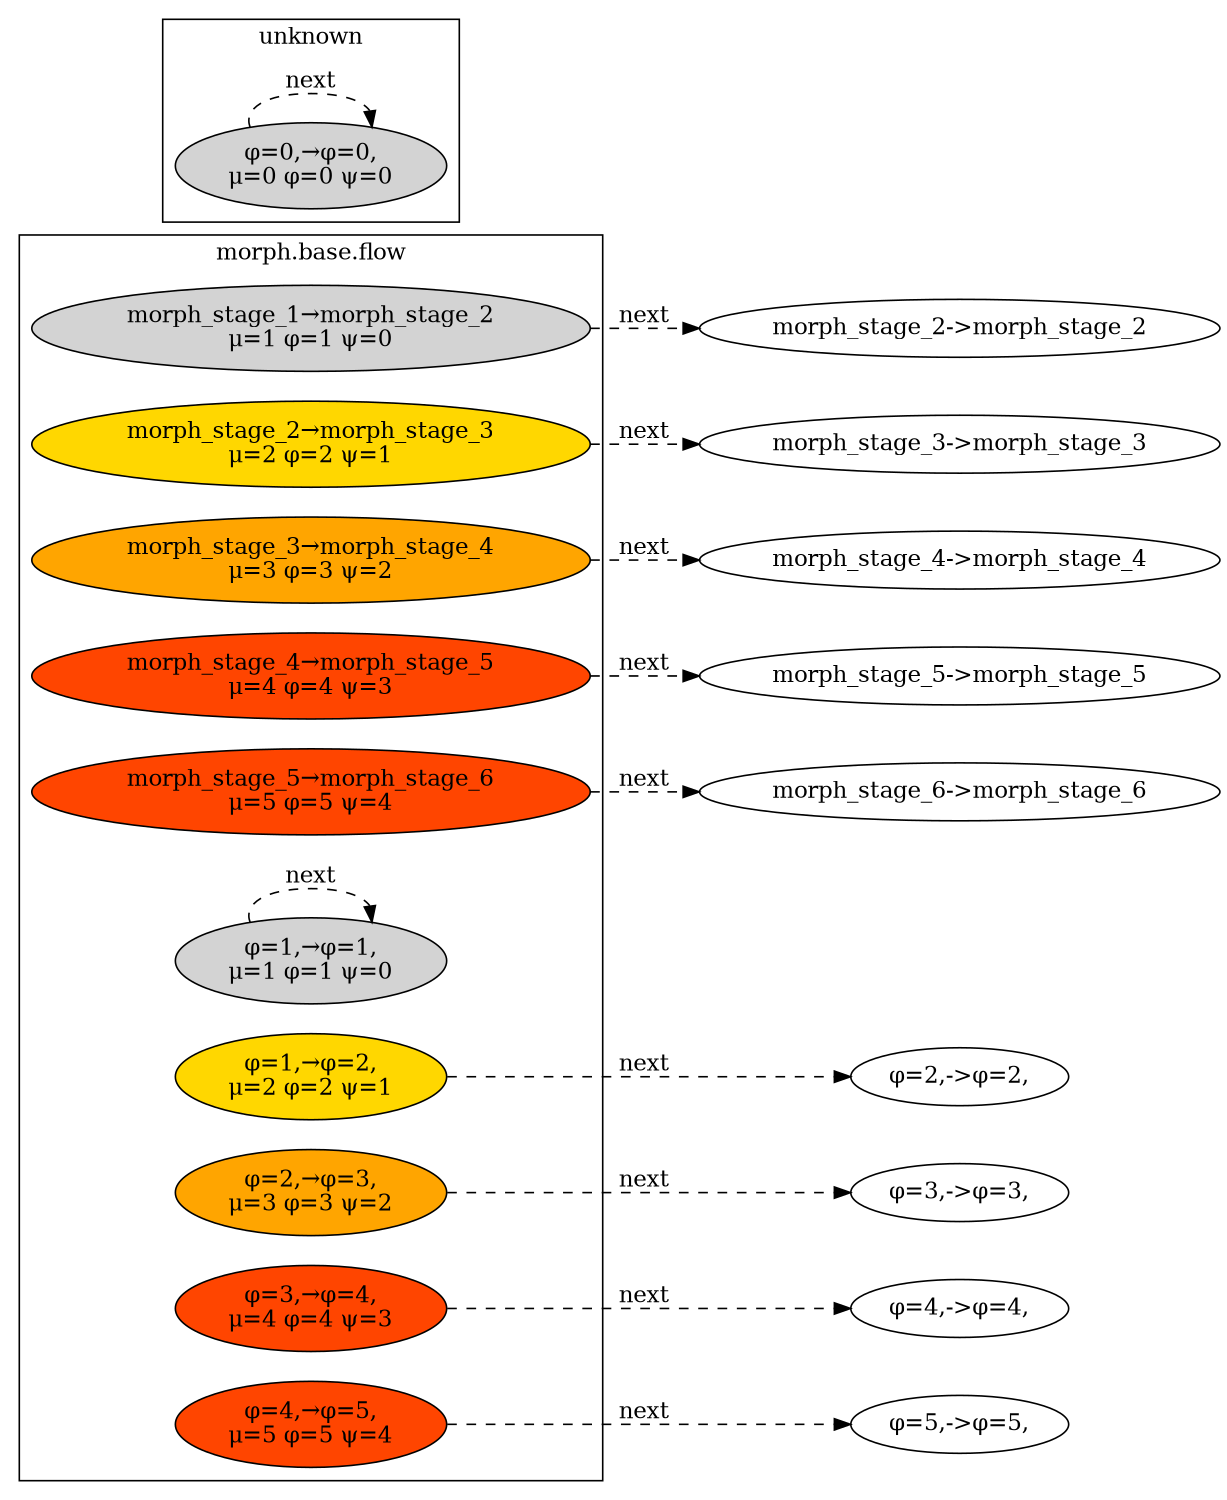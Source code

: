 // Fold Macro Series (μ・φ・ψ付き)
digraph {
	rankdir=LR size=10
	subgraph cluster_undefined {
		label=undefined
	}
	"morph_stage_1->morph_stage_2" -> "morph_stage_2->morph_stage_2" [label=next color="#999" style=dashed]
	"morph_stage_2->morph_stage_3" -> "morph_stage_3->morph_stage_3" [label=next color="#999" style=dashed]
	"morph_stage_3->morph_stage_4" -> "morph_stage_4->morph_stage_4" [label=next color="#999" style=dashed]
	"morph_stage_4->morph_stage_5" -> "morph_stage_5->morph_stage_5" [label=next color="#999" style=dashed]
	"morph_stage_5->morph_stage_6" -> "morph_stage_6->morph_stage_6" [label=next color="#999" style=dashed]
	"φ=1,->φ=1," -> "φ=1,->φ=1," [label=next color="#999" style=dashed]
	"φ=1,->φ=2," -> "φ=2,->φ=2," [label=next color="#999" style=dashed]
	"φ=2,->φ=3," -> "φ=3,->φ=3," [label=next color="#999" style=dashed]
	"φ=3,->φ=4," -> "φ=4,->φ=4," [label=next color="#999" style=dashed]
	"φ=4,->φ=5," -> "φ=5,->φ=5," [label=next color="#999" style=dashed]
	subgraph "cluster_morph.base.flow" {
		label="morph.base.flow"
		"morph_stage_1->morph_stage_2" [label="morph_stage_1→morph_stage_2\nμ=1 φ=1 ψ=0" fillcolor=lightgrey style=filled]
		"morph_stage_2->morph_stage_3" [label="morph_stage_2→morph_stage_3\nμ=2 φ=2 ψ=1" fillcolor=gold style=filled]
		"morph_stage_3->morph_stage_4" [label="morph_stage_3→morph_stage_4\nμ=3 φ=3 ψ=2" fillcolor=orange style=filled]
		"morph_stage_4->morph_stage_5" [label="morph_stage_4→morph_stage_5\nμ=4 φ=4 ψ=3" fillcolor=orangered style=filled]
		"morph_stage_5->morph_stage_6" [label="morph_stage_5→morph_stage_6\nμ=5 φ=5 ψ=4" fillcolor=orangered style=filled]
		"φ=1,->φ=1," [label="φ=1,→φ=1,\nμ=1 φ=1 ψ=0" fillcolor=lightgrey style=filled]
		"φ=1,->φ=2," [label="φ=1,→φ=2,\nμ=2 φ=2 ψ=1" fillcolor=gold style=filled]
		"φ=2,->φ=3," [label="φ=2,→φ=3,\nμ=3 φ=3 ψ=2" fillcolor=orange style=filled]
		"φ=3,->φ=4," [label="φ=3,→φ=4,\nμ=4 φ=4 ψ=3" fillcolor=orangered style=filled]
		"φ=4,->φ=5," [label="φ=4,→φ=5,\nμ=5 φ=5 ψ=4" fillcolor=orangered style=filled]
	}
	"φ=0,->φ=0," -> "φ=0,->φ=0," [label=next color="#999" style=dashed]
	subgraph cluster_unknown {
		label=unknown
		"φ=0,->φ=0," [label="φ=0,→φ=0,\nμ=0 φ=0 ψ=0" fillcolor=lightgrey style=filled]
	}
}